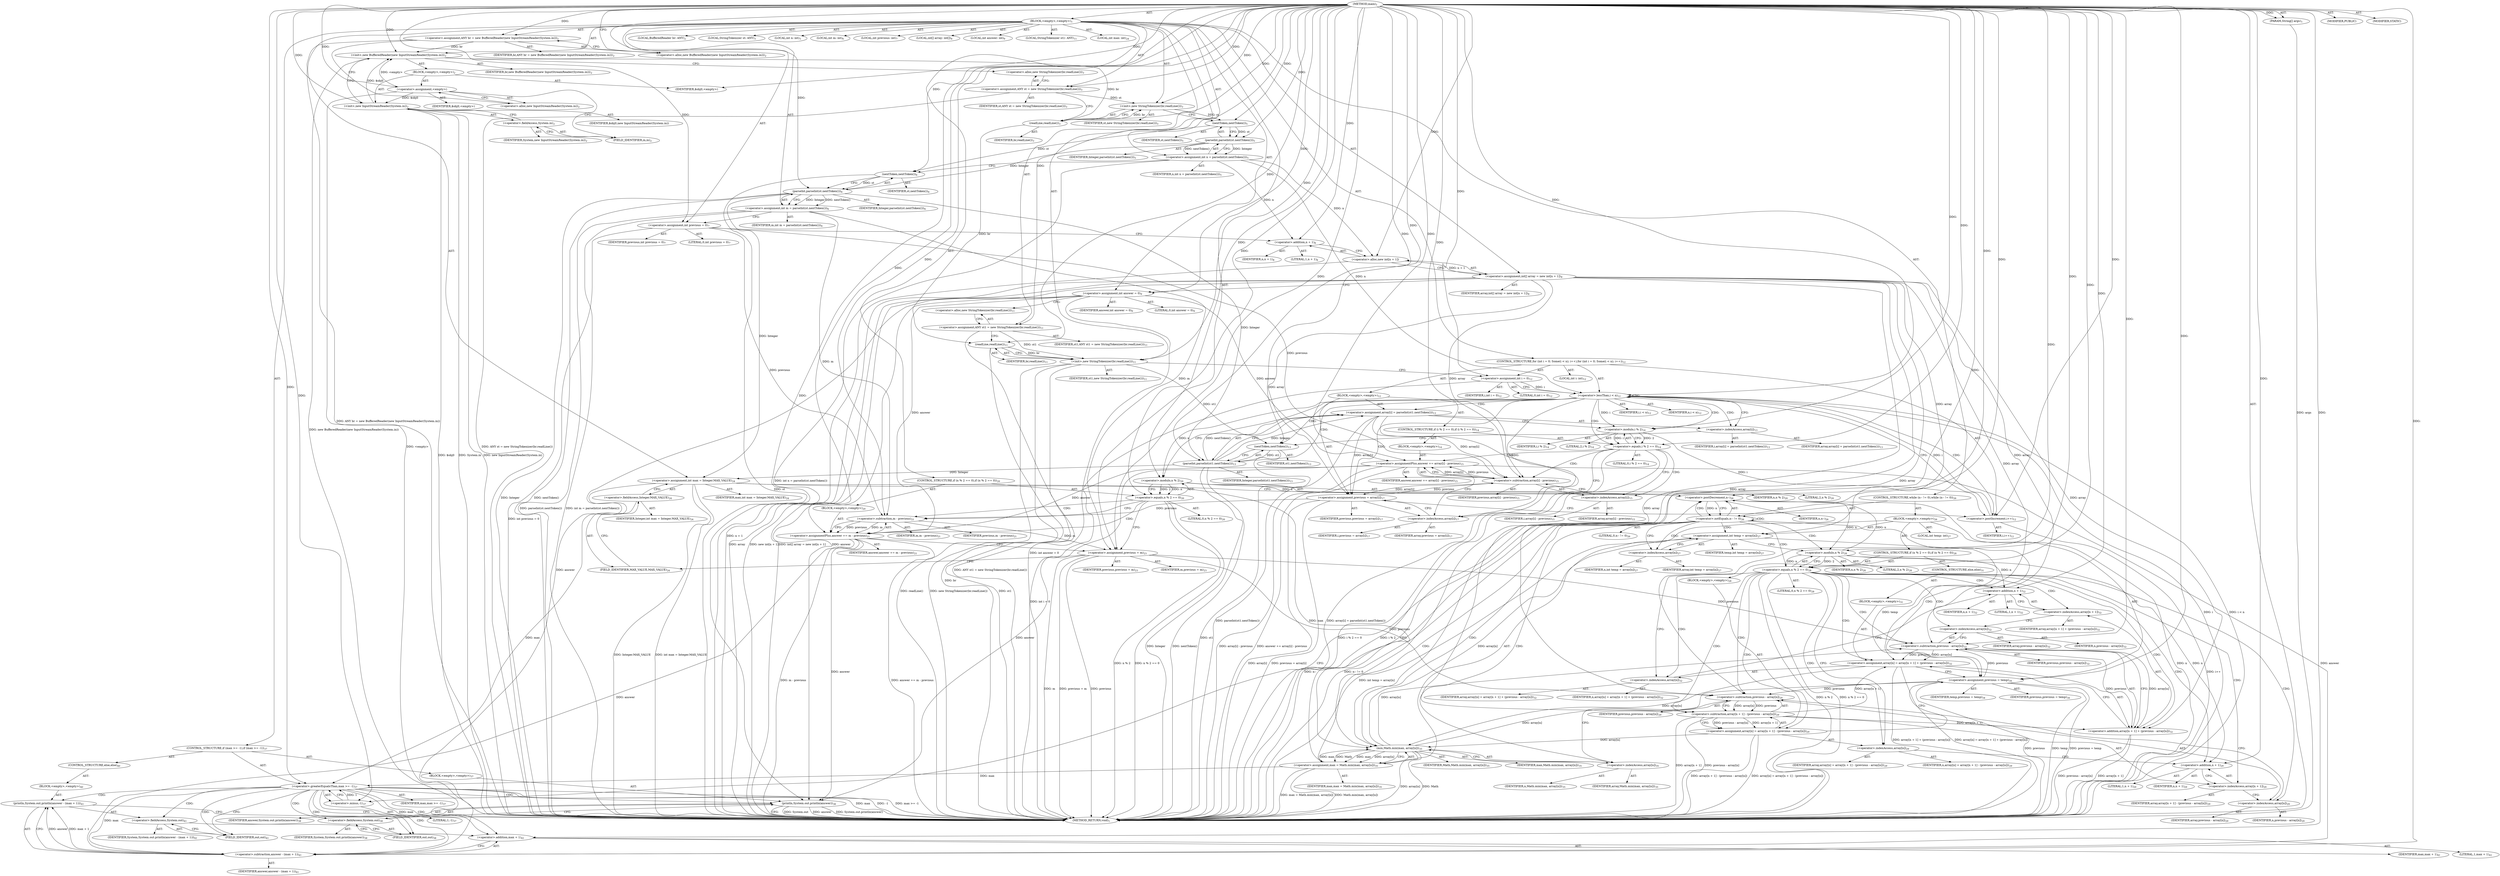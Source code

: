 digraph "main" {  
"23" [label = <(METHOD,main)<SUB>1</SUB>> ]
"24" [label = <(PARAM,String[] args)<SUB>1</SUB>> ]
"25" [label = <(BLOCK,&lt;empty&gt;,&lt;empty&gt;)<SUB>1</SUB>> ]
"4" [label = <(LOCAL,BufferedReader br: ANY)<SUB>2</SUB>> ]
"26" [label = <(&lt;operator&gt;.assignment,ANY br = new BufferedReader(new InputStreamReader(System.in)))<SUB>2</SUB>> ]
"27" [label = <(IDENTIFIER,br,ANY br = new BufferedReader(new InputStreamReader(System.in)))<SUB>2</SUB>> ]
"28" [label = <(&lt;operator&gt;.alloc,new BufferedReader(new InputStreamReader(System.in)))<SUB>2</SUB>> ]
"29" [label = <(&lt;init&gt;,new BufferedReader(new InputStreamReader(System.in)))<SUB>2</SUB>> ]
"3" [label = <(IDENTIFIER,br,new BufferedReader(new InputStreamReader(System.in)))<SUB>2</SUB>> ]
"30" [label = <(BLOCK,&lt;empty&gt;,&lt;empty&gt;)<SUB>2</SUB>> ]
"31" [label = <(&lt;operator&gt;.assignment,&lt;empty&gt;)> ]
"32" [label = <(IDENTIFIER,$obj0,&lt;empty&gt;)> ]
"33" [label = <(&lt;operator&gt;.alloc,new InputStreamReader(System.in))<SUB>2</SUB>> ]
"34" [label = <(&lt;init&gt;,new InputStreamReader(System.in))<SUB>2</SUB>> ]
"35" [label = <(IDENTIFIER,$obj0,new InputStreamReader(System.in))> ]
"36" [label = <(&lt;operator&gt;.fieldAccess,System.in)<SUB>2</SUB>> ]
"37" [label = <(IDENTIFIER,System,new InputStreamReader(System.in))<SUB>2</SUB>> ]
"38" [label = <(FIELD_IDENTIFIER,in,in)<SUB>2</SUB>> ]
"39" [label = <(IDENTIFIER,$obj0,&lt;empty&gt;)> ]
"6" [label = <(LOCAL,StringTokenizer st: ANY)<SUB>3</SUB>> ]
"40" [label = <(&lt;operator&gt;.assignment,ANY st = new StringTokenizer(br.readLine()))<SUB>3</SUB>> ]
"41" [label = <(IDENTIFIER,st,ANY st = new StringTokenizer(br.readLine()))<SUB>3</SUB>> ]
"42" [label = <(&lt;operator&gt;.alloc,new StringTokenizer(br.readLine()))<SUB>3</SUB>> ]
"43" [label = <(&lt;init&gt;,new StringTokenizer(br.readLine()))<SUB>3</SUB>> ]
"5" [label = <(IDENTIFIER,st,new StringTokenizer(br.readLine()))<SUB>3</SUB>> ]
"44" [label = <(readLine,readLine())<SUB>3</SUB>> ]
"45" [label = <(IDENTIFIER,br,readLine())<SUB>3</SUB>> ]
"46" [label = <(LOCAL,int n: int)<SUB>5</SUB>> ]
"47" [label = <(&lt;operator&gt;.assignment,int n = parseInt(st.nextToken()))<SUB>5</SUB>> ]
"48" [label = <(IDENTIFIER,n,int n = parseInt(st.nextToken()))<SUB>5</SUB>> ]
"49" [label = <(parseInt,parseInt(st.nextToken()))<SUB>5</SUB>> ]
"50" [label = <(IDENTIFIER,Integer,parseInt(st.nextToken()))<SUB>5</SUB>> ]
"51" [label = <(nextToken,nextToken())<SUB>5</SUB>> ]
"52" [label = <(IDENTIFIER,st,nextToken())<SUB>5</SUB>> ]
"53" [label = <(LOCAL,int m: int)<SUB>6</SUB>> ]
"54" [label = <(&lt;operator&gt;.assignment,int m = parseInt(st.nextToken()))<SUB>6</SUB>> ]
"55" [label = <(IDENTIFIER,m,int m = parseInt(st.nextToken()))<SUB>6</SUB>> ]
"56" [label = <(parseInt,parseInt(st.nextToken()))<SUB>6</SUB>> ]
"57" [label = <(IDENTIFIER,Integer,parseInt(st.nextToken()))<SUB>6</SUB>> ]
"58" [label = <(nextToken,nextToken())<SUB>6</SUB>> ]
"59" [label = <(IDENTIFIER,st,nextToken())<SUB>6</SUB>> ]
"60" [label = <(LOCAL,int previous: int)<SUB>7</SUB>> ]
"61" [label = <(&lt;operator&gt;.assignment,int previous = 0)<SUB>7</SUB>> ]
"62" [label = <(IDENTIFIER,previous,int previous = 0)<SUB>7</SUB>> ]
"63" [label = <(LITERAL,0,int previous = 0)<SUB>7</SUB>> ]
"64" [label = <(LOCAL,int[] array: int[])<SUB>8</SUB>> ]
"65" [label = <(&lt;operator&gt;.assignment,int[] array = new int[n + 1])<SUB>8</SUB>> ]
"66" [label = <(IDENTIFIER,array,int[] array = new int[n + 1])<SUB>8</SUB>> ]
"67" [label = <(&lt;operator&gt;.alloc,new int[n + 1])> ]
"68" [label = <(&lt;operator&gt;.addition,n + 1)<SUB>8</SUB>> ]
"69" [label = <(IDENTIFIER,n,n + 1)<SUB>8</SUB>> ]
"70" [label = <(LITERAL,1,n + 1)<SUB>8</SUB>> ]
"71" [label = <(LOCAL,int answer: int)<SUB>9</SUB>> ]
"72" [label = <(&lt;operator&gt;.assignment,int answer = 0)<SUB>9</SUB>> ]
"73" [label = <(IDENTIFIER,answer,int answer = 0)<SUB>9</SUB>> ]
"74" [label = <(LITERAL,0,int answer = 0)<SUB>9</SUB>> ]
"8" [label = <(LOCAL,StringTokenizer st1: ANY)<SUB>11</SUB>> ]
"75" [label = <(&lt;operator&gt;.assignment,ANY st1 = new StringTokenizer(br.readLine()))<SUB>11</SUB>> ]
"76" [label = <(IDENTIFIER,st1,ANY st1 = new StringTokenizer(br.readLine()))<SUB>11</SUB>> ]
"77" [label = <(&lt;operator&gt;.alloc,new StringTokenizer(br.readLine()))<SUB>11</SUB>> ]
"78" [label = <(&lt;init&gt;,new StringTokenizer(br.readLine()))<SUB>11</SUB>> ]
"7" [label = <(IDENTIFIER,st1,new StringTokenizer(br.readLine()))<SUB>11</SUB>> ]
"79" [label = <(readLine,readLine())<SUB>11</SUB>> ]
"80" [label = <(IDENTIFIER,br,readLine())<SUB>11</SUB>> ]
"81" [label = <(CONTROL_STRUCTURE,for (int i = 0; Some(i &lt; n); i++),for (int i = 0; Some(i &lt; n); i++))<SUB>12</SUB>> ]
"82" [label = <(LOCAL,int i: int)<SUB>12</SUB>> ]
"83" [label = <(&lt;operator&gt;.assignment,int i = 0)<SUB>12</SUB>> ]
"84" [label = <(IDENTIFIER,i,int i = 0)<SUB>12</SUB>> ]
"85" [label = <(LITERAL,0,int i = 0)<SUB>12</SUB>> ]
"86" [label = <(&lt;operator&gt;.lessThan,i &lt; n)<SUB>12</SUB>> ]
"87" [label = <(IDENTIFIER,i,i &lt; n)<SUB>12</SUB>> ]
"88" [label = <(IDENTIFIER,n,i &lt; n)<SUB>12</SUB>> ]
"89" [label = <(&lt;operator&gt;.postIncrement,i++)<SUB>12</SUB>> ]
"90" [label = <(IDENTIFIER,i,i++)<SUB>12</SUB>> ]
"91" [label = <(BLOCK,&lt;empty&gt;,&lt;empty&gt;)<SUB>12</SUB>> ]
"92" [label = <(&lt;operator&gt;.assignment,array[i] = parseInt(st1.nextToken()))<SUB>13</SUB>> ]
"93" [label = <(&lt;operator&gt;.indexAccess,array[i])<SUB>13</SUB>> ]
"94" [label = <(IDENTIFIER,array,array[i] = parseInt(st1.nextToken()))<SUB>13</SUB>> ]
"95" [label = <(IDENTIFIER,i,array[i] = parseInt(st1.nextToken()))<SUB>13</SUB>> ]
"96" [label = <(parseInt,parseInt(st1.nextToken()))<SUB>13</SUB>> ]
"97" [label = <(IDENTIFIER,Integer,parseInt(st1.nextToken()))<SUB>13</SUB>> ]
"98" [label = <(nextToken,nextToken())<SUB>13</SUB>> ]
"99" [label = <(IDENTIFIER,st1,nextToken())<SUB>13</SUB>> ]
"100" [label = <(CONTROL_STRUCTURE,if (i % 2 == 0),if (i % 2 == 0))<SUB>14</SUB>> ]
"101" [label = <(&lt;operator&gt;.equals,i % 2 == 0)<SUB>14</SUB>> ]
"102" [label = <(&lt;operator&gt;.modulo,i % 2)<SUB>14</SUB>> ]
"103" [label = <(IDENTIFIER,i,i % 2)<SUB>14</SUB>> ]
"104" [label = <(LITERAL,2,i % 2)<SUB>14</SUB>> ]
"105" [label = <(LITERAL,0,i % 2 == 0)<SUB>14</SUB>> ]
"106" [label = <(BLOCK,&lt;empty&gt;,&lt;empty&gt;)<SUB>14</SUB>> ]
"107" [label = <(&lt;operator&gt;.assignmentPlus,answer += array[i] - previous)<SUB>15</SUB>> ]
"108" [label = <(IDENTIFIER,answer,answer += array[i] - previous)<SUB>15</SUB>> ]
"109" [label = <(&lt;operator&gt;.subtraction,array[i] - previous)<SUB>15</SUB>> ]
"110" [label = <(&lt;operator&gt;.indexAccess,array[i])<SUB>15</SUB>> ]
"111" [label = <(IDENTIFIER,array,array[i] - previous)<SUB>15</SUB>> ]
"112" [label = <(IDENTIFIER,i,array[i] - previous)<SUB>15</SUB>> ]
"113" [label = <(IDENTIFIER,previous,array[i] - previous)<SUB>15</SUB>> ]
"114" [label = <(&lt;operator&gt;.assignment,previous = array[i])<SUB>17</SUB>> ]
"115" [label = <(IDENTIFIER,previous,previous = array[i])<SUB>17</SUB>> ]
"116" [label = <(&lt;operator&gt;.indexAccess,array[i])<SUB>17</SUB>> ]
"117" [label = <(IDENTIFIER,array,previous = array[i])<SUB>17</SUB>> ]
"118" [label = <(IDENTIFIER,i,previous = array[i])<SUB>17</SUB>> ]
"119" [label = <(CONTROL_STRUCTURE,if (n % 2 == 0),if (n % 2 == 0))<SUB>20</SUB>> ]
"120" [label = <(&lt;operator&gt;.equals,n % 2 == 0)<SUB>20</SUB>> ]
"121" [label = <(&lt;operator&gt;.modulo,n % 2)<SUB>20</SUB>> ]
"122" [label = <(IDENTIFIER,n,n % 2)<SUB>20</SUB>> ]
"123" [label = <(LITERAL,2,n % 2)<SUB>20</SUB>> ]
"124" [label = <(LITERAL,0,n % 2 == 0)<SUB>20</SUB>> ]
"125" [label = <(BLOCK,&lt;empty&gt;,&lt;empty&gt;)<SUB>20</SUB>> ]
"126" [label = <(&lt;operator&gt;.assignmentPlus,answer += m - previous)<SUB>21</SUB>> ]
"127" [label = <(IDENTIFIER,answer,answer += m - previous)<SUB>21</SUB>> ]
"128" [label = <(&lt;operator&gt;.subtraction,m - previous)<SUB>21</SUB>> ]
"129" [label = <(IDENTIFIER,m,m - previous)<SUB>21</SUB>> ]
"130" [label = <(IDENTIFIER,previous,m - previous)<SUB>21</SUB>> ]
"131" [label = <(&lt;operator&gt;.assignment,previous = m)<SUB>23</SUB>> ]
"132" [label = <(IDENTIFIER,previous,previous = m)<SUB>23</SUB>> ]
"133" [label = <(IDENTIFIER,m,previous = m)<SUB>23</SUB>> ]
"134" [label = <(LOCAL,int max: int)<SUB>24</SUB>> ]
"135" [label = <(&lt;operator&gt;.assignment,int max = Integer.MAX_VALUE)<SUB>24</SUB>> ]
"136" [label = <(IDENTIFIER,max,int max = Integer.MAX_VALUE)<SUB>24</SUB>> ]
"137" [label = <(&lt;operator&gt;.fieldAccess,Integer.MAX_VALUE)<SUB>24</SUB>> ]
"138" [label = <(IDENTIFIER,Integer,int max = Integer.MAX_VALUE)<SUB>24</SUB>> ]
"139" [label = <(FIELD_IDENTIFIER,MAX_VALUE,MAX_VALUE)<SUB>24</SUB>> ]
"140" [label = <(CONTROL_STRUCTURE,while (n-- != 0),while (n-- != 0))<SUB>26</SUB>> ]
"141" [label = <(&lt;operator&gt;.notEquals,n-- != 0)<SUB>26</SUB>> ]
"142" [label = <(&lt;operator&gt;.postDecrement,n--)<SUB>26</SUB>> ]
"143" [label = <(IDENTIFIER,n,n--)<SUB>26</SUB>> ]
"144" [label = <(LITERAL,0,n-- != 0)<SUB>26</SUB>> ]
"145" [label = <(BLOCK,&lt;empty&gt;,&lt;empty&gt;)<SUB>26</SUB>> ]
"146" [label = <(LOCAL,int temp: int)<SUB>27</SUB>> ]
"147" [label = <(&lt;operator&gt;.assignment,int temp = array[n])<SUB>27</SUB>> ]
"148" [label = <(IDENTIFIER,temp,int temp = array[n])<SUB>27</SUB>> ]
"149" [label = <(&lt;operator&gt;.indexAccess,array[n])<SUB>27</SUB>> ]
"150" [label = <(IDENTIFIER,array,int temp = array[n])<SUB>27</SUB>> ]
"151" [label = <(IDENTIFIER,n,int temp = array[n])<SUB>27</SUB>> ]
"152" [label = <(CONTROL_STRUCTURE,if (n % 2 == 0),if (n % 2 == 0))<SUB>28</SUB>> ]
"153" [label = <(&lt;operator&gt;.equals,n % 2 == 0)<SUB>28</SUB>> ]
"154" [label = <(&lt;operator&gt;.modulo,n % 2)<SUB>28</SUB>> ]
"155" [label = <(IDENTIFIER,n,n % 2)<SUB>28</SUB>> ]
"156" [label = <(LITERAL,2,n % 2)<SUB>28</SUB>> ]
"157" [label = <(LITERAL,0,n % 2 == 0)<SUB>28</SUB>> ]
"158" [label = <(BLOCK,&lt;empty&gt;,&lt;empty&gt;)<SUB>28</SUB>> ]
"159" [label = <(&lt;operator&gt;.assignment,array[n] = array[n + 1] - (previous - array[n]))<SUB>29</SUB>> ]
"160" [label = <(&lt;operator&gt;.indexAccess,array[n])<SUB>29</SUB>> ]
"161" [label = <(IDENTIFIER,array,array[n] = array[n + 1] - (previous - array[n]))<SUB>29</SUB>> ]
"162" [label = <(IDENTIFIER,n,array[n] = array[n + 1] - (previous - array[n]))<SUB>29</SUB>> ]
"163" [label = <(&lt;operator&gt;.subtraction,array[n + 1] - (previous - array[n]))<SUB>29</SUB>> ]
"164" [label = <(&lt;operator&gt;.indexAccess,array[n + 1])<SUB>29</SUB>> ]
"165" [label = <(IDENTIFIER,array,array[n + 1] - (previous - array[n]))<SUB>29</SUB>> ]
"166" [label = <(&lt;operator&gt;.addition,n + 1)<SUB>29</SUB>> ]
"167" [label = <(IDENTIFIER,n,n + 1)<SUB>29</SUB>> ]
"168" [label = <(LITERAL,1,n + 1)<SUB>29</SUB>> ]
"169" [label = <(&lt;operator&gt;.subtraction,previous - array[n])<SUB>29</SUB>> ]
"170" [label = <(IDENTIFIER,previous,previous - array[n])<SUB>29</SUB>> ]
"171" [label = <(&lt;operator&gt;.indexAccess,array[n])<SUB>29</SUB>> ]
"172" [label = <(IDENTIFIER,array,previous - array[n])<SUB>29</SUB>> ]
"173" [label = <(IDENTIFIER,n,previous - array[n])<SUB>29</SUB>> ]
"174" [label = <(CONTROL_STRUCTURE,else,else)<SUB>31</SUB>> ]
"175" [label = <(BLOCK,&lt;empty&gt;,&lt;empty&gt;)<SUB>31</SUB>> ]
"176" [label = <(&lt;operator&gt;.assignment,array[n] = array[n + 1] + (previous - array[n]))<SUB>32</SUB>> ]
"177" [label = <(&lt;operator&gt;.indexAccess,array[n])<SUB>32</SUB>> ]
"178" [label = <(IDENTIFIER,array,array[n] = array[n + 1] + (previous - array[n]))<SUB>32</SUB>> ]
"179" [label = <(IDENTIFIER,n,array[n] = array[n + 1] + (previous - array[n]))<SUB>32</SUB>> ]
"180" [label = <(&lt;operator&gt;.addition,array[n + 1] + (previous - array[n]))<SUB>32</SUB>> ]
"181" [label = <(&lt;operator&gt;.indexAccess,array[n + 1])<SUB>32</SUB>> ]
"182" [label = <(IDENTIFIER,array,array[n + 1] + (previous - array[n]))<SUB>32</SUB>> ]
"183" [label = <(&lt;operator&gt;.addition,n + 1)<SUB>32</SUB>> ]
"184" [label = <(IDENTIFIER,n,n + 1)<SUB>32</SUB>> ]
"185" [label = <(LITERAL,1,n + 1)<SUB>32</SUB>> ]
"186" [label = <(&lt;operator&gt;.subtraction,previous - array[n])<SUB>32</SUB>> ]
"187" [label = <(IDENTIFIER,previous,previous - array[n])<SUB>32</SUB>> ]
"188" [label = <(&lt;operator&gt;.indexAccess,array[n])<SUB>32</SUB>> ]
"189" [label = <(IDENTIFIER,array,previous - array[n])<SUB>32</SUB>> ]
"190" [label = <(IDENTIFIER,n,previous - array[n])<SUB>32</SUB>> ]
"191" [label = <(&lt;operator&gt;.assignment,previous = temp)<SUB>34</SUB>> ]
"192" [label = <(IDENTIFIER,previous,previous = temp)<SUB>34</SUB>> ]
"193" [label = <(IDENTIFIER,temp,previous = temp)<SUB>34</SUB>> ]
"194" [label = <(&lt;operator&gt;.assignment,max = Math.min(max, array[n]))<SUB>35</SUB>> ]
"195" [label = <(IDENTIFIER,max,max = Math.min(max, array[n]))<SUB>35</SUB>> ]
"196" [label = <(min,Math.min(max, array[n]))<SUB>35</SUB>> ]
"197" [label = <(IDENTIFIER,Math,Math.min(max, array[n]))<SUB>35</SUB>> ]
"198" [label = <(IDENTIFIER,max,Math.min(max, array[n]))<SUB>35</SUB>> ]
"199" [label = <(&lt;operator&gt;.indexAccess,array[n])<SUB>35</SUB>> ]
"200" [label = <(IDENTIFIER,array,Math.min(max, array[n]))<SUB>35</SUB>> ]
"201" [label = <(IDENTIFIER,n,Math.min(max, array[n]))<SUB>35</SUB>> ]
"202" [label = <(CONTROL_STRUCTURE,if (max &gt;= -1),if (max &gt;= -1))<SUB>37</SUB>> ]
"203" [label = <(&lt;operator&gt;.greaterEqualsThan,max &gt;= -1)<SUB>37</SUB>> ]
"204" [label = <(IDENTIFIER,max,max &gt;= -1)<SUB>37</SUB>> ]
"205" [label = <(&lt;operator&gt;.minus,-1)<SUB>37</SUB>> ]
"206" [label = <(LITERAL,1,-1)<SUB>37</SUB>> ]
"207" [label = <(BLOCK,&lt;empty&gt;,&lt;empty&gt;)<SUB>37</SUB>> ]
"208" [label = <(println,System.out.println(answer))<SUB>38</SUB>> ]
"209" [label = <(&lt;operator&gt;.fieldAccess,System.out)<SUB>38</SUB>> ]
"210" [label = <(IDENTIFIER,System,System.out.println(answer))<SUB>38</SUB>> ]
"211" [label = <(FIELD_IDENTIFIER,out,out)<SUB>38</SUB>> ]
"212" [label = <(IDENTIFIER,answer,System.out.println(answer))<SUB>38</SUB>> ]
"213" [label = <(CONTROL_STRUCTURE,else,else)<SUB>40</SUB>> ]
"214" [label = <(BLOCK,&lt;empty&gt;,&lt;empty&gt;)<SUB>40</SUB>> ]
"215" [label = <(println,System.out.println(answer - (max + 1)))<SUB>41</SUB>> ]
"216" [label = <(&lt;operator&gt;.fieldAccess,System.out)<SUB>41</SUB>> ]
"217" [label = <(IDENTIFIER,System,System.out.println(answer - (max + 1)))<SUB>41</SUB>> ]
"218" [label = <(FIELD_IDENTIFIER,out,out)<SUB>41</SUB>> ]
"219" [label = <(&lt;operator&gt;.subtraction,answer - (max + 1))<SUB>41</SUB>> ]
"220" [label = <(IDENTIFIER,answer,answer - (max + 1))<SUB>41</SUB>> ]
"221" [label = <(&lt;operator&gt;.addition,max + 1)<SUB>41</SUB>> ]
"222" [label = <(IDENTIFIER,max,max + 1)<SUB>41</SUB>> ]
"223" [label = <(LITERAL,1,max + 1)<SUB>41</SUB>> ]
"224" [label = <(MODIFIER,PUBLIC)> ]
"225" [label = <(MODIFIER,STATIC)> ]
"226" [label = <(METHOD_RETURN,void)<SUB>1</SUB>> ]
  "23" -> "24"  [ label = "AST: "] 
  "23" -> "25"  [ label = "AST: "] 
  "23" -> "224"  [ label = "AST: "] 
  "23" -> "225"  [ label = "AST: "] 
  "23" -> "226"  [ label = "AST: "] 
  "25" -> "4"  [ label = "AST: "] 
  "25" -> "26"  [ label = "AST: "] 
  "25" -> "29"  [ label = "AST: "] 
  "25" -> "6"  [ label = "AST: "] 
  "25" -> "40"  [ label = "AST: "] 
  "25" -> "43"  [ label = "AST: "] 
  "25" -> "46"  [ label = "AST: "] 
  "25" -> "47"  [ label = "AST: "] 
  "25" -> "53"  [ label = "AST: "] 
  "25" -> "54"  [ label = "AST: "] 
  "25" -> "60"  [ label = "AST: "] 
  "25" -> "61"  [ label = "AST: "] 
  "25" -> "64"  [ label = "AST: "] 
  "25" -> "65"  [ label = "AST: "] 
  "25" -> "71"  [ label = "AST: "] 
  "25" -> "72"  [ label = "AST: "] 
  "25" -> "8"  [ label = "AST: "] 
  "25" -> "75"  [ label = "AST: "] 
  "25" -> "78"  [ label = "AST: "] 
  "25" -> "81"  [ label = "AST: "] 
  "25" -> "119"  [ label = "AST: "] 
  "25" -> "131"  [ label = "AST: "] 
  "25" -> "134"  [ label = "AST: "] 
  "25" -> "135"  [ label = "AST: "] 
  "25" -> "140"  [ label = "AST: "] 
  "25" -> "202"  [ label = "AST: "] 
  "26" -> "27"  [ label = "AST: "] 
  "26" -> "28"  [ label = "AST: "] 
  "29" -> "3"  [ label = "AST: "] 
  "29" -> "30"  [ label = "AST: "] 
  "30" -> "31"  [ label = "AST: "] 
  "30" -> "34"  [ label = "AST: "] 
  "30" -> "39"  [ label = "AST: "] 
  "31" -> "32"  [ label = "AST: "] 
  "31" -> "33"  [ label = "AST: "] 
  "34" -> "35"  [ label = "AST: "] 
  "34" -> "36"  [ label = "AST: "] 
  "36" -> "37"  [ label = "AST: "] 
  "36" -> "38"  [ label = "AST: "] 
  "40" -> "41"  [ label = "AST: "] 
  "40" -> "42"  [ label = "AST: "] 
  "43" -> "5"  [ label = "AST: "] 
  "43" -> "44"  [ label = "AST: "] 
  "44" -> "45"  [ label = "AST: "] 
  "47" -> "48"  [ label = "AST: "] 
  "47" -> "49"  [ label = "AST: "] 
  "49" -> "50"  [ label = "AST: "] 
  "49" -> "51"  [ label = "AST: "] 
  "51" -> "52"  [ label = "AST: "] 
  "54" -> "55"  [ label = "AST: "] 
  "54" -> "56"  [ label = "AST: "] 
  "56" -> "57"  [ label = "AST: "] 
  "56" -> "58"  [ label = "AST: "] 
  "58" -> "59"  [ label = "AST: "] 
  "61" -> "62"  [ label = "AST: "] 
  "61" -> "63"  [ label = "AST: "] 
  "65" -> "66"  [ label = "AST: "] 
  "65" -> "67"  [ label = "AST: "] 
  "67" -> "68"  [ label = "AST: "] 
  "68" -> "69"  [ label = "AST: "] 
  "68" -> "70"  [ label = "AST: "] 
  "72" -> "73"  [ label = "AST: "] 
  "72" -> "74"  [ label = "AST: "] 
  "75" -> "76"  [ label = "AST: "] 
  "75" -> "77"  [ label = "AST: "] 
  "78" -> "7"  [ label = "AST: "] 
  "78" -> "79"  [ label = "AST: "] 
  "79" -> "80"  [ label = "AST: "] 
  "81" -> "82"  [ label = "AST: "] 
  "81" -> "83"  [ label = "AST: "] 
  "81" -> "86"  [ label = "AST: "] 
  "81" -> "89"  [ label = "AST: "] 
  "81" -> "91"  [ label = "AST: "] 
  "83" -> "84"  [ label = "AST: "] 
  "83" -> "85"  [ label = "AST: "] 
  "86" -> "87"  [ label = "AST: "] 
  "86" -> "88"  [ label = "AST: "] 
  "89" -> "90"  [ label = "AST: "] 
  "91" -> "92"  [ label = "AST: "] 
  "91" -> "100"  [ label = "AST: "] 
  "91" -> "114"  [ label = "AST: "] 
  "92" -> "93"  [ label = "AST: "] 
  "92" -> "96"  [ label = "AST: "] 
  "93" -> "94"  [ label = "AST: "] 
  "93" -> "95"  [ label = "AST: "] 
  "96" -> "97"  [ label = "AST: "] 
  "96" -> "98"  [ label = "AST: "] 
  "98" -> "99"  [ label = "AST: "] 
  "100" -> "101"  [ label = "AST: "] 
  "100" -> "106"  [ label = "AST: "] 
  "101" -> "102"  [ label = "AST: "] 
  "101" -> "105"  [ label = "AST: "] 
  "102" -> "103"  [ label = "AST: "] 
  "102" -> "104"  [ label = "AST: "] 
  "106" -> "107"  [ label = "AST: "] 
  "107" -> "108"  [ label = "AST: "] 
  "107" -> "109"  [ label = "AST: "] 
  "109" -> "110"  [ label = "AST: "] 
  "109" -> "113"  [ label = "AST: "] 
  "110" -> "111"  [ label = "AST: "] 
  "110" -> "112"  [ label = "AST: "] 
  "114" -> "115"  [ label = "AST: "] 
  "114" -> "116"  [ label = "AST: "] 
  "116" -> "117"  [ label = "AST: "] 
  "116" -> "118"  [ label = "AST: "] 
  "119" -> "120"  [ label = "AST: "] 
  "119" -> "125"  [ label = "AST: "] 
  "120" -> "121"  [ label = "AST: "] 
  "120" -> "124"  [ label = "AST: "] 
  "121" -> "122"  [ label = "AST: "] 
  "121" -> "123"  [ label = "AST: "] 
  "125" -> "126"  [ label = "AST: "] 
  "126" -> "127"  [ label = "AST: "] 
  "126" -> "128"  [ label = "AST: "] 
  "128" -> "129"  [ label = "AST: "] 
  "128" -> "130"  [ label = "AST: "] 
  "131" -> "132"  [ label = "AST: "] 
  "131" -> "133"  [ label = "AST: "] 
  "135" -> "136"  [ label = "AST: "] 
  "135" -> "137"  [ label = "AST: "] 
  "137" -> "138"  [ label = "AST: "] 
  "137" -> "139"  [ label = "AST: "] 
  "140" -> "141"  [ label = "AST: "] 
  "140" -> "145"  [ label = "AST: "] 
  "141" -> "142"  [ label = "AST: "] 
  "141" -> "144"  [ label = "AST: "] 
  "142" -> "143"  [ label = "AST: "] 
  "145" -> "146"  [ label = "AST: "] 
  "145" -> "147"  [ label = "AST: "] 
  "145" -> "152"  [ label = "AST: "] 
  "145" -> "191"  [ label = "AST: "] 
  "145" -> "194"  [ label = "AST: "] 
  "147" -> "148"  [ label = "AST: "] 
  "147" -> "149"  [ label = "AST: "] 
  "149" -> "150"  [ label = "AST: "] 
  "149" -> "151"  [ label = "AST: "] 
  "152" -> "153"  [ label = "AST: "] 
  "152" -> "158"  [ label = "AST: "] 
  "152" -> "174"  [ label = "AST: "] 
  "153" -> "154"  [ label = "AST: "] 
  "153" -> "157"  [ label = "AST: "] 
  "154" -> "155"  [ label = "AST: "] 
  "154" -> "156"  [ label = "AST: "] 
  "158" -> "159"  [ label = "AST: "] 
  "159" -> "160"  [ label = "AST: "] 
  "159" -> "163"  [ label = "AST: "] 
  "160" -> "161"  [ label = "AST: "] 
  "160" -> "162"  [ label = "AST: "] 
  "163" -> "164"  [ label = "AST: "] 
  "163" -> "169"  [ label = "AST: "] 
  "164" -> "165"  [ label = "AST: "] 
  "164" -> "166"  [ label = "AST: "] 
  "166" -> "167"  [ label = "AST: "] 
  "166" -> "168"  [ label = "AST: "] 
  "169" -> "170"  [ label = "AST: "] 
  "169" -> "171"  [ label = "AST: "] 
  "171" -> "172"  [ label = "AST: "] 
  "171" -> "173"  [ label = "AST: "] 
  "174" -> "175"  [ label = "AST: "] 
  "175" -> "176"  [ label = "AST: "] 
  "176" -> "177"  [ label = "AST: "] 
  "176" -> "180"  [ label = "AST: "] 
  "177" -> "178"  [ label = "AST: "] 
  "177" -> "179"  [ label = "AST: "] 
  "180" -> "181"  [ label = "AST: "] 
  "180" -> "186"  [ label = "AST: "] 
  "181" -> "182"  [ label = "AST: "] 
  "181" -> "183"  [ label = "AST: "] 
  "183" -> "184"  [ label = "AST: "] 
  "183" -> "185"  [ label = "AST: "] 
  "186" -> "187"  [ label = "AST: "] 
  "186" -> "188"  [ label = "AST: "] 
  "188" -> "189"  [ label = "AST: "] 
  "188" -> "190"  [ label = "AST: "] 
  "191" -> "192"  [ label = "AST: "] 
  "191" -> "193"  [ label = "AST: "] 
  "194" -> "195"  [ label = "AST: "] 
  "194" -> "196"  [ label = "AST: "] 
  "196" -> "197"  [ label = "AST: "] 
  "196" -> "198"  [ label = "AST: "] 
  "196" -> "199"  [ label = "AST: "] 
  "199" -> "200"  [ label = "AST: "] 
  "199" -> "201"  [ label = "AST: "] 
  "202" -> "203"  [ label = "AST: "] 
  "202" -> "207"  [ label = "AST: "] 
  "202" -> "213"  [ label = "AST: "] 
  "203" -> "204"  [ label = "AST: "] 
  "203" -> "205"  [ label = "AST: "] 
  "205" -> "206"  [ label = "AST: "] 
  "207" -> "208"  [ label = "AST: "] 
  "208" -> "209"  [ label = "AST: "] 
  "208" -> "212"  [ label = "AST: "] 
  "209" -> "210"  [ label = "AST: "] 
  "209" -> "211"  [ label = "AST: "] 
  "213" -> "214"  [ label = "AST: "] 
  "214" -> "215"  [ label = "AST: "] 
  "215" -> "216"  [ label = "AST: "] 
  "215" -> "219"  [ label = "AST: "] 
  "216" -> "217"  [ label = "AST: "] 
  "216" -> "218"  [ label = "AST: "] 
  "219" -> "220"  [ label = "AST: "] 
  "219" -> "221"  [ label = "AST: "] 
  "221" -> "222"  [ label = "AST: "] 
  "221" -> "223"  [ label = "AST: "] 
  "26" -> "33"  [ label = "CFG: "] 
  "29" -> "42"  [ label = "CFG: "] 
  "40" -> "44"  [ label = "CFG: "] 
  "43" -> "51"  [ label = "CFG: "] 
  "47" -> "58"  [ label = "CFG: "] 
  "54" -> "61"  [ label = "CFG: "] 
  "61" -> "68"  [ label = "CFG: "] 
  "65" -> "72"  [ label = "CFG: "] 
  "72" -> "77"  [ label = "CFG: "] 
  "75" -> "79"  [ label = "CFG: "] 
  "78" -> "83"  [ label = "CFG: "] 
  "131" -> "139"  [ label = "CFG: "] 
  "135" -> "142"  [ label = "CFG: "] 
  "28" -> "26"  [ label = "CFG: "] 
  "42" -> "40"  [ label = "CFG: "] 
  "44" -> "43"  [ label = "CFG: "] 
  "49" -> "47"  [ label = "CFG: "] 
  "56" -> "54"  [ label = "CFG: "] 
  "67" -> "65"  [ label = "CFG: "] 
  "77" -> "75"  [ label = "CFG: "] 
  "79" -> "78"  [ label = "CFG: "] 
  "83" -> "86"  [ label = "CFG: "] 
  "86" -> "93"  [ label = "CFG: "] 
  "86" -> "121"  [ label = "CFG: "] 
  "89" -> "86"  [ label = "CFG: "] 
  "120" -> "128"  [ label = "CFG: "] 
  "120" -> "131"  [ label = "CFG: "] 
  "137" -> "135"  [ label = "CFG: "] 
  "141" -> "149"  [ label = "CFG: "] 
  "141" -> "205"  [ label = "CFG: "] 
  "203" -> "211"  [ label = "CFG: "] 
  "203" -> "218"  [ label = "CFG: "] 
  "31" -> "38"  [ label = "CFG: "] 
  "34" -> "29"  [ label = "CFG: "] 
  "51" -> "49"  [ label = "CFG: "] 
  "58" -> "56"  [ label = "CFG: "] 
  "68" -> "67"  [ label = "CFG: "] 
  "92" -> "102"  [ label = "CFG: "] 
  "114" -> "89"  [ label = "CFG: "] 
  "121" -> "120"  [ label = "CFG: "] 
  "126" -> "131"  [ label = "CFG: "] 
  "139" -> "137"  [ label = "CFG: "] 
  "142" -> "141"  [ label = "CFG: "] 
  "147" -> "154"  [ label = "CFG: "] 
  "191" -> "199"  [ label = "CFG: "] 
  "194" -> "142"  [ label = "CFG: "] 
  "205" -> "203"  [ label = "CFG: "] 
  "208" -> "226"  [ label = "CFG: "] 
  "33" -> "31"  [ label = "CFG: "] 
  "36" -> "34"  [ label = "CFG: "] 
  "93" -> "98"  [ label = "CFG: "] 
  "96" -> "92"  [ label = "CFG: "] 
  "101" -> "110"  [ label = "CFG: "] 
  "101" -> "116"  [ label = "CFG: "] 
  "116" -> "114"  [ label = "CFG: "] 
  "128" -> "126"  [ label = "CFG: "] 
  "149" -> "147"  [ label = "CFG: "] 
  "153" -> "160"  [ label = "CFG: "] 
  "153" -> "177"  [ label = "CFG: "] 
  "196" -> "194"  [ label = "CFG: "] 
  "209" -> "208"  [ label = "CFG: "] 
  "215" -> "226"  [ label = "CFG: "] 
  "38" -> "36"  [ label = "CFG: "] 
  "98" -> "96"  [ label = "CFG: "] 
  "102" -> "101"  [ label = "CFG: "] 
  "107" -> "116"  [ label = "CFG: "] 
  "154" -> "153"  [ label = "CFG: "] 
  "159" -> "191"  [ label = "CFG: "] 
  "199" -> "196"  [ label = "CFG: "] 
  "211" -> "209"  [ label = "CFG: "] 
  "216" -> "221"  [ label = "CFG: "] 
  "219" -> "215"  [ label = "CFG: "] 
  "109" -> "107"  [ label = "CFG: "] 
  "160" -> "166"  [ label = "CFG: "] 
  "163" -> "159"  [ label = "CFG: "] 
  "176" -> "191"  [ label = "CFG: "] 
  "218" -> "216"  [ label = "CFG: "] 
  "221" -> "219"  [ label = "CFG: "] 
  "110" -> "109"  [ label = "CFG: "] 
  "164" -> "171"  [ label = "CFG: "] 
  "169" -> "163"  [ label = "CFG: "] 
  "177" -> "183"  [ label = "CFG: "] 
  "180" -> "176"  [ label = "CFG: "] 
  "166" -> "164"  [ label = "CFG: "] 
  "171" -> "169"  [ label = "CFG: "] 
  "181" -> "188"  [ label = "CFG: "] 
  "186" -> "180"  [ label = "CFG: "] 
  "183" -> "181"  [ label = "CFG: "] 
  "188" -> "186"  [ label = "CFG: "] 
  "23" -> "28"  [ label = "CFG: "] 
  "24" -> "226"  [ label = "DDG: args"] 
  "26" -> "226"  [ label = "DDG: ANY br = new BufferedReader(new InputStreamReader(System.in))"] 
  "31" -> "226"  [ label = "DDG: &lt;empty&gt;"] 
  "34" -> "226"  [ label = "DDG: $obj0"] 
  "34" -> "226"  [ label = "DDG: System.in"] 
  "34" -> "226"  [ label = "DDG: new InputStreamReader(System.in)"] 
  "29" -> "226"  [ label = "DDG: new BufferedReader(new InputStreamReader(System.in))"] 
  "40" -> "226"  [ label = "DDG: ANY st = new StringTokenizer(br.readLine())"] 
  "47" -> "226"  [ label = "DDG: int n = parseInt(st.nextToken())"] 
  "56" -> "226"  [ label = "DDG: Integer"] 
  "58" -> "226"  [ label = "DDG: st"] 
  "56" -> "226"  [ label = "DDG: nextToken()"] 
  "54" -> "226"  [ label = "DDG: parseInt(st.nextToken())"] 
  "54" -> "226"  [ label = "DDG: int m = parseInt(st.nextToken())"] 
  "61" -> "226"  [ label = "DDG: int previous = 0"] 
  "65" -> "226"  [ label = "DDG: array"] 
  "67" -> "226"  [ label = "DDG: n + 1"] 
  "65" -> "226"  [ label = "DDG: new int[n + 1]"] 
  "65" -> "226"  [ label = "DDG: int[] array = new int[n + 1]"] 
  "72" -> "226"  [ label = "DDG: int answer = 0"] 
  "75" -> "226"  [ label = "DDG: ANY st1 = new StringTokenizer(br.readLine())"] 
  "78" -> "226"  [ label = "DDG: st1"] 
  "79" -> "226"  [ label = "DDG: br"] 
  "78" -> "226"  [ label = "DDG: readLine()"] 
  "78" -> "226"  [ label = "DDG: new StringTokenizer(br.readLine())"] 
  "83" -> "226"  [ label = "DDG: int i = 0"] 
  "86" -> "226"  [ label = "DDG: i"] 
  "86" -> "226"  [ label = "DDG: i &lt; n"] 
  "120" -> "226"  [ label = "DDG: n % 2"] 
  "120" -> "226"  [ label = "DDG: n % 2 == 0"] 
  "126" -> "226"  [ label = "DDG: m - previous"] 
  "126" -> "226"  [ label = "DDG: answer += m - previous"] 
  "131" -> "226"  [ label = "DDG: previous"] 
  "131" -> "226"  [ label = "DDG: m"] 
  "131" -> "226"  [ label = "DDG: previous = m"] 
  "135" -> "226"  [ label = "DDG: Integer.MAX_VALUE"] 
  "135" -> "226"  [ label = "DDG: int max = Integer.MAX_VALUE"] 
  "142" -> "226"  [ label = "DDG: n"] 
  "141" -> "226"  [ label = "DDG: n--"] 
  "141" -> "226"  [ label = "DDG: n-- != 0"] 
  "203" -> "226"  [ label = "DDG: max"] 
  "203" -> "226"  [ label = "DDG: -1"] 
  "203" -> "226"  [ label = "DDG: max &gt;= -1"] 
  "208" -> "226"  [ label = "DDG: System.out"] 
  "208" -> "226"  [ label = "DDG: answer"] 
  "208" -> "226"  [ label = "DDG: System.out.println(answer)"] 
  "147" -> "226"  [ label = "DDG: int temp = array[n]"] 
  "153" -> "226"  [ label = "DDG: n % 2"] 
  "153" -> "226"  [ label = "DDG: n % 2 == 0"] 
  "180" -> "226"  [ label = "DDG: array[n + 1]"] 
  "180" -> "226"  [ label = "DDG: previous - array[n]"] 
  "176" -> "226"  [ label = "DDG: array[n + 1] + (previous - array[n])"] 
  "176" -> "226"  [ label = "DDG: array[n] = array[n + 1] + (previous - array[n])"] 
  "163" -> "226"  [ label = "DDG: array[n + 1]"] 
  "163" -> "226"  [ label = "DDG: previous - array[n]"] 
  "159" -> "226"  [ label = "DDG: array[n + 1] - (previous - array[n])"] 
  "159" -> "226"  [ label = "DDG: array[n] = array[n + 1] - (previous - array[n])"] 
  "191" -> "226"  [ label = "DDG: previous"] 
  "191" -> "226"  [ label = "DDG: temp"] 
  "191" -> "226"  [ label = "DDG: previous = temp"] 
  "196" -> "226"  [ label = "DDG: array[n]"] 
  "194" -> "226"  [ label = "DDG: Math.min(max, array[n])"] 
  "194" -> "226"  [ label = "DDG: max = Math.min(max, array[n])"] 
  "96" -> "226"  [ label = "DDG: Integer"] 
  "98" -> "226"  [ label = "DDG: st1"] 
  "96" -> "226"  [ label = "DDG: nextToken()"] 
  "92" -> "226"  [ label = "DDG: parseInt(st1.nextToken())"] 
  "92" -> "226"  [ label = "DDG: array[i] = parseInt(st1.nextToken())"] 
  "101" -> "226"  [ label = "DDG: i % 2"] 
  "101" -> "226"  [ label = "DDG: i % 2 == 0"] 
  "107" -> "226"  [ label = "DDG: array[i] - previous"] 
  "107" -> "226"  [ label = "DDG: answer += array[i] - previous"] 
  "114" -> "226"  [ label = "DDG: array[i]"] 
  "114" -> "226"  [ label = "DDG: previous = array[i]"] 
  "89" -> "226"  [ label = "DDG: i++"] 
  "196" -> "226"  [ label = "DDG: Math"] 
  "23" -> "24"  [ label = "DDG: "] 
  "23" -> "26"  [ label = "DDG: "] 
  "23" -> "40"  [ label = "DDG: "] 
  "49" -> "47"  [ label = "DDG: Integer"] 
  "49" -> "47"  [ label = "DDG: nextToken()"] 
  "56" -> "54"  [ label = "DDG: Integer"] 
  "56" -> "54"  [ label = "DDG: nextToken()"] 
  "23" -> "61"  [ label = "DDG: "] 
  "67" -> "65"  [ label = "DDG: n + 1"] 
  "23" -> "72"  [ label = "DDG: "] 
  "23" -> "75"  [ label = "DDG: "] 
  "54" -> "131"  [ label = "DDG: m"] 
  "128" -> "131"  [ label = "DDG: m"] 
  "23" -> "131"  [ label = "DDG: "] 
  "56" -> "135"  [ label = "DDG: Integer"] 
  "96" -> "135"  [ label = "DDG: Integer"] 
  "26" -> "29"  [ label = "DDG: br"] 
  "23" -> "29"  [ label = "DDG: "] 
  "31" -> "29"  [ label = "DDG: &lt;empty&gt;"] 
  "34" -> "29"  [ label = "DDG: $obj0"] 
  "40" -> "43"  [ label = "DDG: st"] 
  "23" -> "43"  [ label = "DDG: "] 
  "44" -> "43"  [ label = "DDG: br"] 
  "75" -> "78"  [ label = "DDG: st1"] 
  "23" -> "78"  [ label = "DDG: "] 
  "79" -> "78"  [ label = "DDG: br"] 
  "23" -> "83"  [ label = "DDG: "] 
  "23" -> "31"  [ label = "DDG: "] 
  "23" -> "39"  [ label = "DDG: "] 
  "29" -> "44"  [ label = "DDG: br"] 
  "23" -> "44"  [ label = "DDG: "] 
  "23" -> "49"  [ label = "DDG: "] 
  "51" -> "49"  [ label = "DDG: st"] 
  "49" -> "56"  [ label = "DDG: Integer"] 
  "23" -> "56"  [ label = "DDG: "] 
  "58" -> "56"  [ label = "DDG: st"] 
  "47" -> "67"  [ label = "DDG: n"] 
  "23" -> "67"  [ label = "DDG: "] 
  "44" -> "79"  [ label = "DDG: br"] 
  "23" -> "79"  [ label = "DDG: "] 
  "83" -> "86"  [ label = "DDG: i"] 
  "89" -> "86"  [ label = "DDG: i"] 
  "23" -> "86"  [ label = "DDG: "] 
  "47" -> "86"  [ label = "DDG: n"] 
  "102" -> "89"  [ label = "DDG: i"] 
  "23" -> "89"  [ label = "DDG: "] 
  "96" -> "92"  [ label = "DDG: Integer"] 
  "96" -> "92"  [ label = "DDG: nextToken()"] 
  "65" -> "114"  [ label = "DDG: array"] 
  "92" -> "114"  [ label = "DDG: array[i]"] 
  "109" -> "114"  [ label = "DDG: array[i]"] 
  "121" -> "120"  [ label = "DDG: n"] 
  "121" -> "120"  [ label = "DDG: 2"] 
  "23" -> "120"  [ label = "DDG: "] 
  "128" -> "126"  [ label = "DDG: m"] 
  "128" -> "126"  [ label = "DDG: previous"] 
  "142" -> "141"  [ label = "DDG: n"] 
  "23" -> "141"  [ label = "DDG: "] 
  "65" -> "147"  [ label = "DDG: array"] 
  "196" -> "147"  [ label = "DDG: array[n]"] 
  "147" -> "191"  [ label = "DDG: temp"] 
  "23" -> "191"  [ label = "DDG: "] 
  "196" -> "194"  [ label = "DDG: Math"] 
  "196" -> "194"  [ label = "DDG: max"] 
  "196" -> "194"  [ label = "DDG: array[n]"] 
  "135" -> "203"  [ label = "DDG: max"] 
  "194" -> "203"  [ label = "DDG: max"] 
  "23" -> "203"  [ label = "DDG: "] 
  "205" -> "203"  [ label = "DDG: 1"] 
  "31" -> "34"  [ label = "DDG: $obj0"] 
  "23" -> "34"  [ label = "DDG: "] 
  "43" -> "51"  [ label = "DDG: st"] 
  "23" -> "51"  [ label = "DDG: "] 
  "51" -> "58"  [ label = "DDG: st"] 
  "23" -> "58"  [ label = "DDG: "] 
  "47" -> "68"  [ label = "DDG: n"] 
  "23" -> "68"  [ label = "DDG: "] 
  "86" -> "121"  [ label = "DDG: n"] 
  "23" -> "121"  [ label = "DDG: "] 
  "72" -> "126"  [ label = "DDG: answer"] 
  "107" -> "126"  [ label = "DDG: answer"] 
  "23" -> "126"  [ label = "DDG: "] 
  "121" -> "142"  [ label = "DDG: n"] 
  "23" -> "142"  [ label = "DDG: "] 
  "154" -> "142"  [ label = "DDG: n"] 
  "23" -> "205"  [ label = "DDG: "] 
  "72" -> "208"  [ label = "DDG: answer"] 
  "126" -> "208"  [ label = "DDG: answer"] 
  "107" -> "208"  [ label = "DDG: answer"] 
  "23" -> "208"  [ label = "DDG: "] 
  "56" -> "96"  [ label = "DDG: Integer"] 
  "23" -> "96"  [ label = "DDG: "] 
  "98" -> "96"  [ label = "DDG: st1"] 
  "102" -> "101"  [ label = "DDG: i"] 
  "102" -> "101"  [ label = "DDG: 2"] 
  "23" -> "101"  [ label = "DDG: "] 
  "109" -> "107"  [ label = "DDG: array[i]"] 
  "109" -> "107"  [ label = "DDG: previous"] 
  "54" -> "128"  [ label = "DDG: m"] 
  "23" -> "128"  [ label = "DDG: "] 
  "61" -> "128"  [ label = "DDG: previous"] 
  "114" -> "128"  [ label = "DDG: previous"] 
  "154" -> "153"  [ label = "DDG: n"] 
  "154" -> "153"  [ label = "DDG: 2"] 
  "23" -> "153"  [ label = "DDG: "] 
  "163" -> "159"  [ label = "DDG: array[n + 1]"] 
  "163" -> "159"  [ label = "DDG: previous - array[n]"] 
  "23" -> "196"  [ label = "DDG: "] 
  "135" -> "196"  [ label = "DDG: max"] 
  "194" -> "196"  [ label = "DDG: max"] 
  "65" -> "196"  [ label = "DDG: array"] 
  "176" -> "196"  [ label = "DDG: array[n]"] 
  "159" -> "196"  [ label = "DDG: array[n]"] 
  "219" -> "215"  [ label = "DDG: answer"] 
  "219" -> "215"  [ label = "DDG: max + 1"] 
  "78" -> "98"  [ label = "DDG: st1"] 
  "23" -> "98"  [ label = "DDG: "] 
  "86" -> "102"  [ label = "DDG: i"] 
  "23" -> "102"  [ label = "DDG: "] 
  "72" -> "107"  [ label = "DDG: answer"] 
  "23" -> "107"  [ label = "DDG: "] 
  "142" -> "154"  [ label = "DDG: n"] 
  "23" -> "154"  [ label = "DDG: "] 
  "65" -> "176"  [ label = "DDG: array"] 
  "163" -> "176"  [ label = "DDG: array[n + 1]"] 
  "186" -> "176"  [ label = "DDG: previous"] 
  "186" -> "176"  [ label = "DDG: array[n]"] 
  "72" -> "219"  [ label = "DDG: answer"] 
  "126" -> "219"  [ label = "DDG: answer"] 
  "107" -> "219"  [ label = "DDG: answer"] 
  "23" -> "219"  [ label = "DDG: "] 
  "203" -> "219"  [ label = "DDG: max"] 
  "65" -> "109"  [ label = "DDG: array"] 
  "92" -> "109"  [ label = "DDG: array[i]"] 
  "61" -> "109"  [ label = "DDG: previous"] 
  "114" -> "109"  [ label = "DDG: previous"] 
  "23" -> "109"  [ label = "DDG: "] 
  "65" -> "163"  [ label = "DDG: array"] 
  "169" -> "163"  [ label = "DDG: previous"] 
  "169" -> "163"  [ label = "DDG: array[n]"] 
  "203" -> "221"  [ label = "DDG: max"] 
  "23" -> "221"  [ label = "DDG: "] 
  "131" -> "169"  [ label = "DDG: previous"] 
  "191" -> "169"  [ label = "DDG: previous"] 
  "23" -> "169"  [ label = "DDG: "] 
  "65" -> "169"  [ label = "DDG: array"] 
  "196" -> "169"  [ label = "DDG: array[n]"] 
  "65" -> "180"  [ label = "DDG: array"] 
  "163" -> "180"  [ label = "DDG: array[n + 1]"] 
  "186" -> "180"  [ label = "DDG: previous"] 
  "186" -> "180"  [ label = "DDG: array[n]"] 
  "154" -> "166"  [ label = "DDG: n"] 
  "23" -> "166"  [ label = "DDG: "] 
  "131" -> "186"  [ label = "DDG: previous"] 
  "191" -> "186"  [ label = "DDG: previous"] 
  "23" -> "186"  [ label = "DDG: "] 
  "65" -> "186"  [ label = "DDG: array"] 
  "196" -> "186"  [ label = "DDG: array[n]"] 
  "154" -> "183"  [ label = "DDG: n"] 
  "23" -> "183"  [ label = "DDG: "] 
  "86" -> "96"  [ label = "CDG: "] 
  "86" -> "98"  [ label = "CDG: "] 
  "86" -> "102"  [ label = "CDG: "] 
  "86" -> "114"  [ label = "CDG: "] 
  "86" -> "92"  [ label = "CDG: "] 
  "86" -> "93"  [ label = "CDG: "] 
  "86" -> "101"  [ label = "CDG: "] 
  "86" -> "86"  [ label = "CDG: "] 
  "86" -> "89"  [ label = "CDG: "] 
  "86" -> "116"  [ label = "CDG: "] 
  "120" -> "128"  [ label = "CDG: "] 
  "120" -> "126"  [ label = "CDG: "] 
  "141" -> "154"  [ label = "CDG: "] 
  "141" -> "196"  [ label = "CDG: "] 
  "141" -> "149"  [ label = "CDG: "] 
  "141" -> "153"  [ label = "CDG: "] 
  "141" -> "191"  [ label = "CDG: "] 
  "141" -> "194"  [ label = "CDG: "] 
  "141" -> "141"  [ label = "CDG: "] 
  "141" -> "142"  [ label = "CDG: "] 
  "141" -> "199"  [ label = "CDG: "] 
  "141" -> "147"  [ label = "CDG: "] 
  "203" -> "215"  [ label = "CDG: "] 
  "203" -> "209"  [ label = "CDG: "] 
  "203" -> "208"  [ label = "CDG: "] 
  "203" -> "221"  [ label = "CDG: "] 
  "203" -> "211"  [ label = "CDG: "] 
  "203" -> "216"  [ label = "CDG: "] 
  "203" -> "218"  [ label = "CDG: "] 
  "203" -> "219"  [ label = "CDG: "] 
  "101" -> "107"  [ label = "CDG: "] 
  "101" -> "110"  [ label = "CDG: "] 
  "101" -> "109"  [ label = "CDG: "] 
  "153" -> "188"  [ label = "CDG: "] 
  "153" -> "169"  [ label = "CDG: "] 
  "153" -> "163"  [ label = "CDG: "] 
  "153" -> "181"  [ label = "CDG: "] 
  "153" -> "164"  [ label = "CDG: "] 
  "153" -> "186"  [ label = "CDG: "] 
  "153" -> "180"  [ label = "CDG: "] 
  "153" -> "171"  [ label = "CDG: "] 
  "153" -> "160"  [ label = "CDG: "] 
  "153" -> "183"  [ label = "CDG: "] 
  "153" -> "166"  [ label = "CDG: "] 
  "153" -> "159"  [ label = "CDG: "] 
  "153" -> "176"  [ label = "CDG: "] 
  "153" -> "177"  [ label = "CDG: "] 
}
